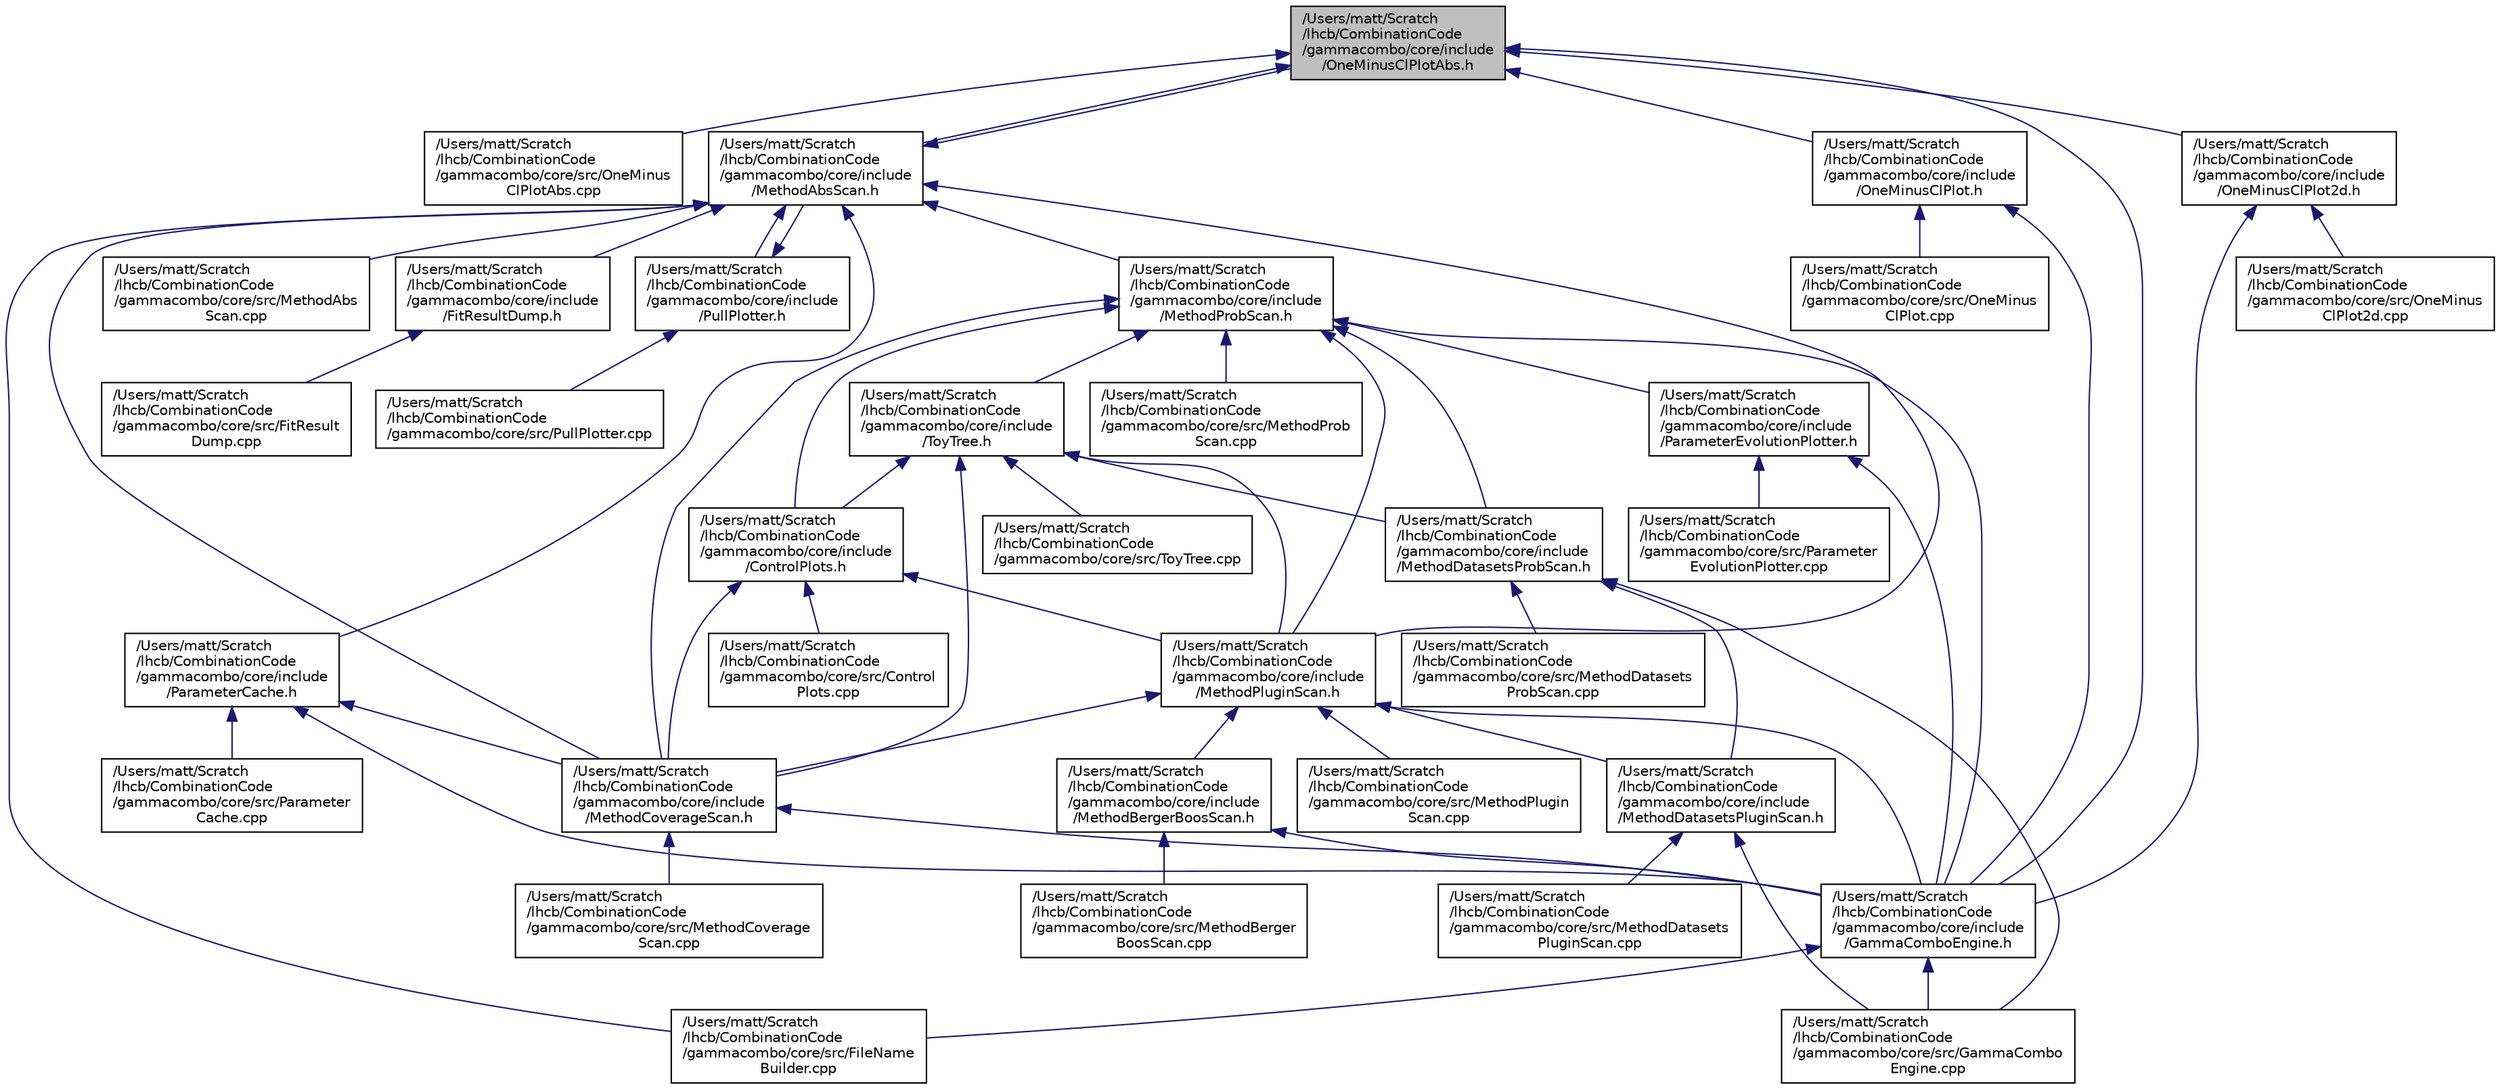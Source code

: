 digraph "/Users/matt/Scratch/lhcb/CombinationCode/gammacombo/core/include/OneMinusClPlotAbs.h"
{
  edge [fontname="Helvetica",fontsize="10",labelfontname="Helvetica",labelfontsize="10"];
  node [fontname="Helvetica",fontsize="10",shape=record];
  Node82 [label="/Users/matt/Scratch\l/lhcb/CombinationCode\l/gammacombo/core/include\l/OneMinusClPlotAbs.h",height=0.2,width=0.4,color="black", fillcolor="grey75", style="filled", fontcolor="black"];
  Node82 -> Node83 [dir="back",color="midnightblue",fontsize="10",style="solid",fontname="Helvetica"];
  Node83 [label="/Users/matt/Scratch\l/lhcb/CombinationCode\l/gammacombo/core/src/OneMinus\lClPlotAbs.cpp",height=0.2,width=0.4,color="black", fillcolor="white", style="filled",URL="$_one_minus_cl_plot_abs_8cpp.html"];
  Node82 -> Node84 [dir="back",color="midnightblue",fontsize="10",style="solid",fontname="Helvetica"];
  Node84 [label="/Users/matt/Scratch\l/lhcb/CombinationCode\l/gammacombo/core/include\l/MethodAbsScan.h",height=0.2,width=0.4,color="black", fillcolor="white", style="filled",URL="$_method_abs_scan_8h.html"];
  Node84 -> Node85 [dir="back",color="midnightblue",fontsize="10",style="solid",fontname="Helvetica"];
  Node85 [label="/Users/matt/Scratch\l/lhcb/CombinationCode\l/gammacombo/core/src/FileName\lBuilder.cpp",height=0.2,width=0.4,color="black", fillcolor="white", style="filled",URL="$_file_name_builder_8cpp.html"];
  Node84 -> Node86 [dir="back",color="midnightblue",fontsize="10",style="solid",fontname="Helvetica"];
  Node86 [label="/Users/matt/Scratch\l/lhcb/CombinationCode\l/gammacombo/core/src/MethodAbs\lScan.cpp",height=0.2,width=0.4,color="black", fillcolor="white", style="filled",URL="$_method_abs_scan_8cpp.html"];
  Node84 -> Node87 [dir="back",color="midnightblue",fontsize="10",style="solid",fontname="Helvetica"];
  Node87 [label="/Users/matt/Scratch\l/lhcb/CombinationCode\l/gammacombo/core/include\l/MethodProbScan.h",height=0.2,width=0.4,color="black", fillcolor="white", style="filled",URL="$_method_prob_scan_8h.html"];
  Node87 -> Node88 [dir="back",color="midnightblue",fontsize="10",style="solid",fontname="Helvetica"];
  Node88 [label="/Users/matt/Scratch\l/lhcb/CombinationCode\l/gammacombo/core/src/MethodProb\lScan.cpp",height=0.2,width=0.4,color="black", fillcolor="white", style="filled",URL="$_method_prob_scan_8cpp.html"];
  Node87 -> Node89 [dir="back",color="midnightblue",fontsize="10",style="solid",fontname="Helvetica"];
  Node89 [label="/Users/matt/Scratch\l/lhcb/CombinationCode\l/gammacombo/core/include\l/ControlPlots.h",height=0.2,width=0.4,color="black", fillcolor="white", style="filled",URL="$_control_plots_8h.html"];
  Node89 -> Node90 [dir="back",color="midnightblue",fontsize="10",style="solid",fontname="Helvetica"];
  Node90 [label="/Users/matt/Scratch\l/lhcb/CombinationCode\l/gammacombo/core/src/Control\lPlots.cpp",height=0.2,width=0.4,color="black", fillcolor="white", style="filled",URL="$_control_plots_8cpp.html"];
  Node89 -> Node91 [dir="back",color="midnightblue",fontsize="10",style="solid",fontname="Helvetica"];
  Node91 [label="/Users/matt/Scratch\l/lhcb/CombinationCode\l/gammacombo/core/include\l/MethodPluginScan.h",height=0.2,width=0.4,color="black", fillcolor="white", style="filled",URL="$_method_plugin_scan_8h.html"];
  Node91 -> Node92 [dir="back",color="midnightblue",fontsize="10",style="solid",fontname="Helvetica"];
  Node92 [label="/Users/matt/Scratch\l/lhcb/CombinationCode\l/gammacombo/core/src/MethodPlugin\lScan.cpp",height=0.2,width=0.4,color="black", fillcolor="white", style="filled",URL="$_method_plugin_scan_8cpp.html"];
  Node91 -> Node93 [dir="back",color="midnightblue",fontsize="10",style="solid",fontname="Helvetica"];
  Node93 [label="/Users/matt/Scratch\l/lhcb/CombinationCode\l/gammacombo/core/include\l/GammaComboEngine.h",height=0.2,width=0.4,color="black", fillcolor="white", style="filled",URL="$_gamma_combo_engine_8h.html"];
  Node93 -> Node85 [dir="back",color="midnightblue",fontsize="10",style="solid",fontname="Helvetica"];
  Node93 -> Node94 [dir="back",color="midnightblue",fontsize="10",style="solid",fontname="Helvetica"];
  Node94 [label="/Users/matt/Scratch\l/lhcb/CombinationCode\l/gammacombo/core/src/GammaCombo\lEngine.cpp",height=0.2,width=0.4,color="black", fillcolor="white", style="filled",URL="$_gamma_combo_engine_8cpp.html"];
  Node91 -> Node95 [dir="back",color="midnightblue",fontsize="10",style="solid",fontname="Helvetica"];
  Node95 [label="/Users/matt/Scratch\l/lhcb/CombinationCode\l/gammacombo/core/include\l/MethodBergerBoosScan.h",height=0.2,width=0.4,color="black", fillcolor="white", style="filled",URL="$_method_berger_boos_scan_8h.html"];
  Node95 -> Node96 [dir="back",color="midnightblue",fontsize="10",style="solid",fontname="Helvetica"];
  Node96 [label="/Users/matt/Scratch\l/lhcb/CombinationCode\l/gammacombo/core/src/MethodBerger\lBoosScan.cpp",height=0.2,width=0.4,color="black", fillcolor="white", style="filled",URL="$_method_berger_boos_scan_8cpp.html"];
  Node95 -> Node93 [dir="back",color="midnightblue",fontsize="10",style="solid",fontname="Helvetica"];
  Node91 -> Node97 [dir="back",color="midnightblue",fontsize="10",style="solid",fontname="Helvetica"];
  Node97 [label="/Users/matt/Scratch\l/lhcb/CombinationCode\l/gammacombo/core/include\l/MethodCoverageScan.h",height=0.2,width=0.4,color="black", fillcolor="white", style="filled",URL="$_method_coverage_scan_8h.html"];
  Node97 -> Node98 [dir="back",color="midnightblue",fontsize="10",style="solid",fontname="Helvetica"];
  Node98 [label="/Users/matt/Scratch\l/lhcb/CombinationCode\l/gammacombo/core/src/MethodCoverage\lScan.cpp",height=0.2,width=0.4,color="black", fillcolor="white", style="filled",URL="$_method_coverage_scan_8cpp.html"];
  Node97 -> Node93 [dir="back",color="midnightblue",fontsize="10",style="solid",fontname="Helvetica"];
  Node91 -> Node99 [dir="back",color="midnightblue",fontsize="10",style="solid",fontname="Helvetica"];
  Node99 [label="/Users/matt/Scratch\l/lhcb/CombinationCode\l/gammacombo/core/include\l/MethodDatasetsPluginScan.h",height=0.2,width=0.4,color="black", fillcolor="white", style="filled",URL="$_method_datasets_plugin_scan_8h.html"];
  Node99 -> Node94 [dir="back",color="midnightblue",fontsize="10",style="solid",fontname="Helvetica"];
  Node99 -> Node100 [dir="back",color="midnightblue",fontsize="10",style="solid",fontname="Helvetica"];
  Node100 [label="/Users/matt/Scratch\l/lhcb/CombinationCode\l/gammacombo/core/src/MethodDatasets\lPluginScan.cpp",height=0.2,width=0.4,color="black", fillcolor="white", style="filled",URL="$_method_datasets_plugin_scan_8cpp.html"];
  Node89 -> Node97 [dir="back",color="midnightblue",fontsize="10",style="solid",fontname="Helvetica"];
  Node87 -> Node101 [dir="back",color="midnightblue",fontsize="10",style="solid",fontname="Helvetica"];
  Node101 [label="/Users/matt/Scratch\l/lhcb/CombinationCode\l/gammacombo/core/include\l/ToyTree.h",height=0.2,width=0.4,color="black", fillcolor="white", style="filled",URL="$_toy_tree_8h.html"];
  Node101 -> Node102 [dir="back",color="midnightblue",fontsize="10",style="solid",fontname="Helvetica"];
  Node102 [label="/Users/matt/Scratch\l/lhcb/CombinationCode\l/gammacombo/core/src/ToyTree.cpp",height=0.2,width=0.4,color="black", fillcolor="white", style="filled",URL="$_toy_tree_8cpp.html"];
  Node101 -> Node89 [dir="back",color="midnightblue",fontsize="10",style="solid",fontname="Helvetica"];
  Node101 -> Node91 [dir="back",color="midnightblue",fontsize="10",style="solid",fontname="Helvetica"];
  Node101 -> Node97 [dir="back",color="midnightblue",fontsize="10",style="solid",fontname="Helvetica"];
  Node101 -> Node103 [dir="back",color="midnightblue",fontsize="10",style="solid",fontname="Helvetica"];
  Node103 [label="/Users/matt/Scratch\l/lhcb/CombinationCode\l/gammacombo/core/include\l/MethodDatasetsProbScan.h",height=0.2,width=0.4,color="black", fillcolor="white", style="filled",URL="$_method_datasets_prob_scan_8h.html"];
  Node103 -> Node94 [dir="back",color="midnightblue",fontsize="10",style="solid",fontname="Helvetica"];
  Node103 -> Node104 [dir="back",color="midnightblue",fontsize="10",style="solid",fontname="Helvetica"];
  Node104 [label="/Users/matt/Scratch\l/lhcb/CombinationCode\l/gammacombo/core/src/MethodDatasets\lProbScan.cpp",height=0.2,width=0.4,color="black", fillcolor="white", style="filled",URL="$_method_datasets_prob_scan_8cpp.html"];
  Node103 -> Node99 [dir="back",color="midnightblue",fontsize="10",style="solid",fontname="Helvetica"];
  Node87 -> Node91 [dir="back",color="midnightblue",fontsize="10",style="solid",fontname="Helvetica"];
  Node87 -> Node93 [dir="back",color="midnightblue",fontsize="10",style="solid",fontname="Helvetica"];
  Node87 -> Node97 [dir="back",color="midnightblue",fontsize="10",style="solid",fontname="Helvetica"];
  Node87 -> Node105 [dir="back",color="midnightblue",fontsize="10",style="solid",fontname="Helvetica"];
  Node105 [label="/Users/matt/Scratch\l/lhcb/CombinationCode\l/gammacombo/core/include\l/ParameterEvolutionPlotter.h",height=0.2,width=0.4,color="black", fillcolor="white", style="filled",URL="$_parameter_evolution_plotter_8h.html"];
  Node105 -> Node106 [dir="back",color="midnightblue",fontsize="10",style="solid",fontname="Helvetica"];
  Node106 [label="/Users/matt/Scratch\l/lhcb/CombinationCode\l/gammacombo/core/src/Parameter\lEvolutionPlotter.cpp",height=0.2,width=0.4,color="black", fillcolor="white", style="filled",URL="$_parameter_evolution_plotter_8cpp.html"];
  Node105 -> Node93 [dir="back",color="midnightblue",fontsize="10",style="solid",fontname="Helvetica"];
  Node87 -> Node103 [dir="back",color="midnightblue",fontsize="10",style="solid",fontname="Helvetica"];
  Node84 -> Node82 [dir="back",color="midnightblue",fontsize="10",style="solid",fontname="Helvetica"];
  Node84 -> Node107 [dir="back",color="midnightblue",fontsize="10",style="solid",fontname="Helvetica"];
  Node107 [label="/Users/matt/Scratch\l/lhcb/CombinationCode\l/gammacombo/core/include\l/PullPlotter.h",height=0.2,width=0.4,color="black", fillcolor="white", style="filled",URL="$_pull_plotter_8h.html"];
  Node107 -> Node108 [dir="back",color="midnightblue",fontsize="10",style="solid",fontname="Helvetica"];
  Node108 [label="/Users/matt/Scratch\l/lhcb/CombinationCode\l/gammacombo/core/src/PullPlotter.cpp",height=0.2,width=0.4,color="black", fillcolor="white", style="filled",URL="$_pull_plotter_8cpp.html"];
  Node107 -> Node84 [dir="back",color="midnightblue",fontsize="10",style="solid",fontname="Helvetica"];
  Node84 -> Node109 [dir="back",color="midnightblue",fontsize="10",style="solid",fontname="Helvetica"];
  Node109 [label="/Users/matt/Scratch\l/lhcb/CombinationCode\l/gammacombo/core/include\l/FitResultDump.h",height=0.2,width=0.4,color="black", fillcolor="white", style="filled",URL="$_fit_result_dump_8h.html"];
  Node109 -> Node110 [dir="back",color="midnightblue",fontsize="10",style="solid",fontname="Helvetica"];
  Node110 [label="/Users/matt/Scratch\l/lhcb/CombinationCode\l/gammacombo/core/src/FitResult\lDump.cpp",height=0.2,width=0.4,color="black", fillcolor="white", style="filled",URL="$_fit_result_dump_8cpp.html"];
  Node84 -> Node91 [dir="back",color="midnightblue",fontsize="10",style="solid",fontname="Helvetica"];
  Node84 -> Node97 [dir="back",color="midnightblue",fontsize="10",style="solid",fontname="Helvetica"];
  Node84 -> Node111 [dir="back",color="midnightblue",fontsize="10",style="solid",fontname="Helvetica"];
  Node111 [label="/Users/matt/Scratch\l/lhcb/CombinationCode\l/gammacombo/core/include\l/ParameterCache.h",height=0.2,width=0.4,color="black", fillcolor="white", style="filled",URL="$_parameter_cache_8h.html"];
  Node111 -> Node112 [dir="back",color="midnightblue",fontsize="10",style="solid",fontname="Helvetica"];
  Node112 [label="/Users/matt/Scratch\l/lhcb/CombinationCode\l/gammacombo/core/src/Parameter\lCache.cpp",height=0.2,width=0.4,color="black", fillcolor="white", style="filled",URL="$_parameter_cache_8cpp.html"];
  Node111 -> Node97 [dir="back",color="midnightblue",fontsize="10",style="solid",fontname="Helvetica"];
  Node111 -> Node93 [dir="back",color="midnightblue",fontsize="10",style="solid",fontname="Helvetica"];
  Node82 -> Node113 [dir="back",color="midnightblue",fontsize="10",style="solid",fontname="Helvetica"];
  Node113 [label="/Users/matt/Scratch\l/lhcb/CombinationCode\l/gammacombo/core/include\l/OneMinusClPlot.h",height=0.2,width=0.4,color="black", fillcolor="white", style="filled",URL="$_one_minus_cl_plot_8h.html"];
  Node113 -> Node114 [dir="back",color="midnightblue",fontsize="10",style="solid",fontname="Helvetica"];
  Node114 [label="/Users/matt/Scratch\l/lhcb/CombinationCode\l/gammacombo/core/src/OneMinus\lClPlot.cpp",height=0.2,width=0.4,color="black", fillcolor="white", style="filled",URL="$_one_minus_cl_plot_8cpp.html"];
  Node113 -> Node93 [dir="back",color="midnightblue",fontsize="10",style="solid",fontname="Helvetica"];
  Node82 -> Node115 [dir="back",color="midnightblue",fontsize="10",style="solid",fontname="Helvetica"];
  Node115 [label="/Users/matt/Scratch\l/lhcb/CombinationCode\l/gammacombo/core/include\l/OneMinusClPlot2d.h",height=0.2,width=0.4,color="black", fillcolor="white", style="filled",URL="$_one_minus_cl_plot2d_8h.html"];
  Node115 -> Node116 [dir="back",color="midnightblue",fontsize="10",style="solid",fontname="Helvetica"];
  Node116 [label="/Users/matt/Scratch\l/lhcb/CombinationCode\l/gammacombo/core/src/OneMinus\lClPlot2d.cpp",height=0.2,width=0.4,color="black", fillcolor="white", style="filled",URL="$_one_minus_cl_plot2d_8cpp.html"];
  Node115 -> Node93 [dir="back",color="midnightblue",fontsize="10",style="solid",fontname="Helvetica"];
  Node82 -> Node93 [dir="back",color="midnightblue",fontsize="10",style="solid",fontname="Helvetica"];
}
